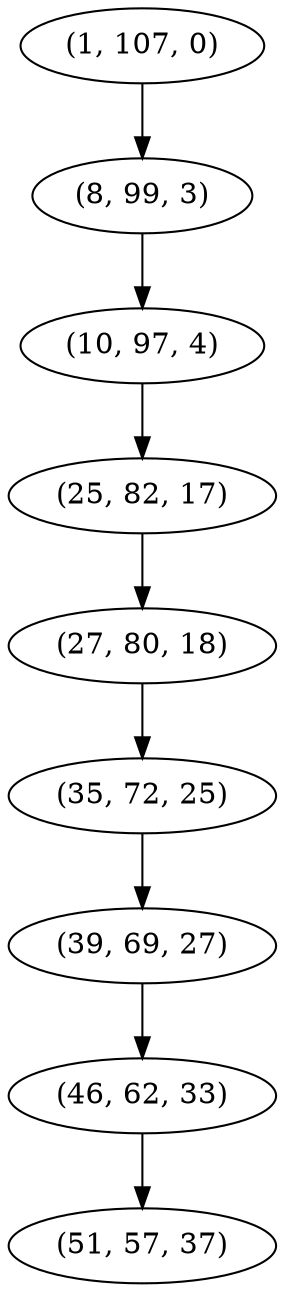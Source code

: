 digraph tree {
    "(1, 107, 0)";
    "(8, 99, 3)";
    "(10, 97, 4)";
    "(25, 82, 17)";
    "(27, 80, 18)";
    "(35, 72, 25)";
    "(39, 69, 27)";
    "(46, 62, 33)";
    "(51, 57, 37)";
    "(1, 107, 0)" -> "(8, 99, 3)";
    "(8, 99, 3)" -> "(10, 97, 4)";
    "(10, 97, 4)" -> "(25, 82, 17)";
    "(25, 82, 17)" -> "(27, 80, 18)";
    "(27, 80, 18)" -> "(35, 72, 25)";
    "(35, 72, 25)" -> "(39, 69, 27)";
    "(39, 69, 27)" -> "(46, 62, 33)";
    "(46, 62, 33)" -> "(51, 57, 37)";
}

